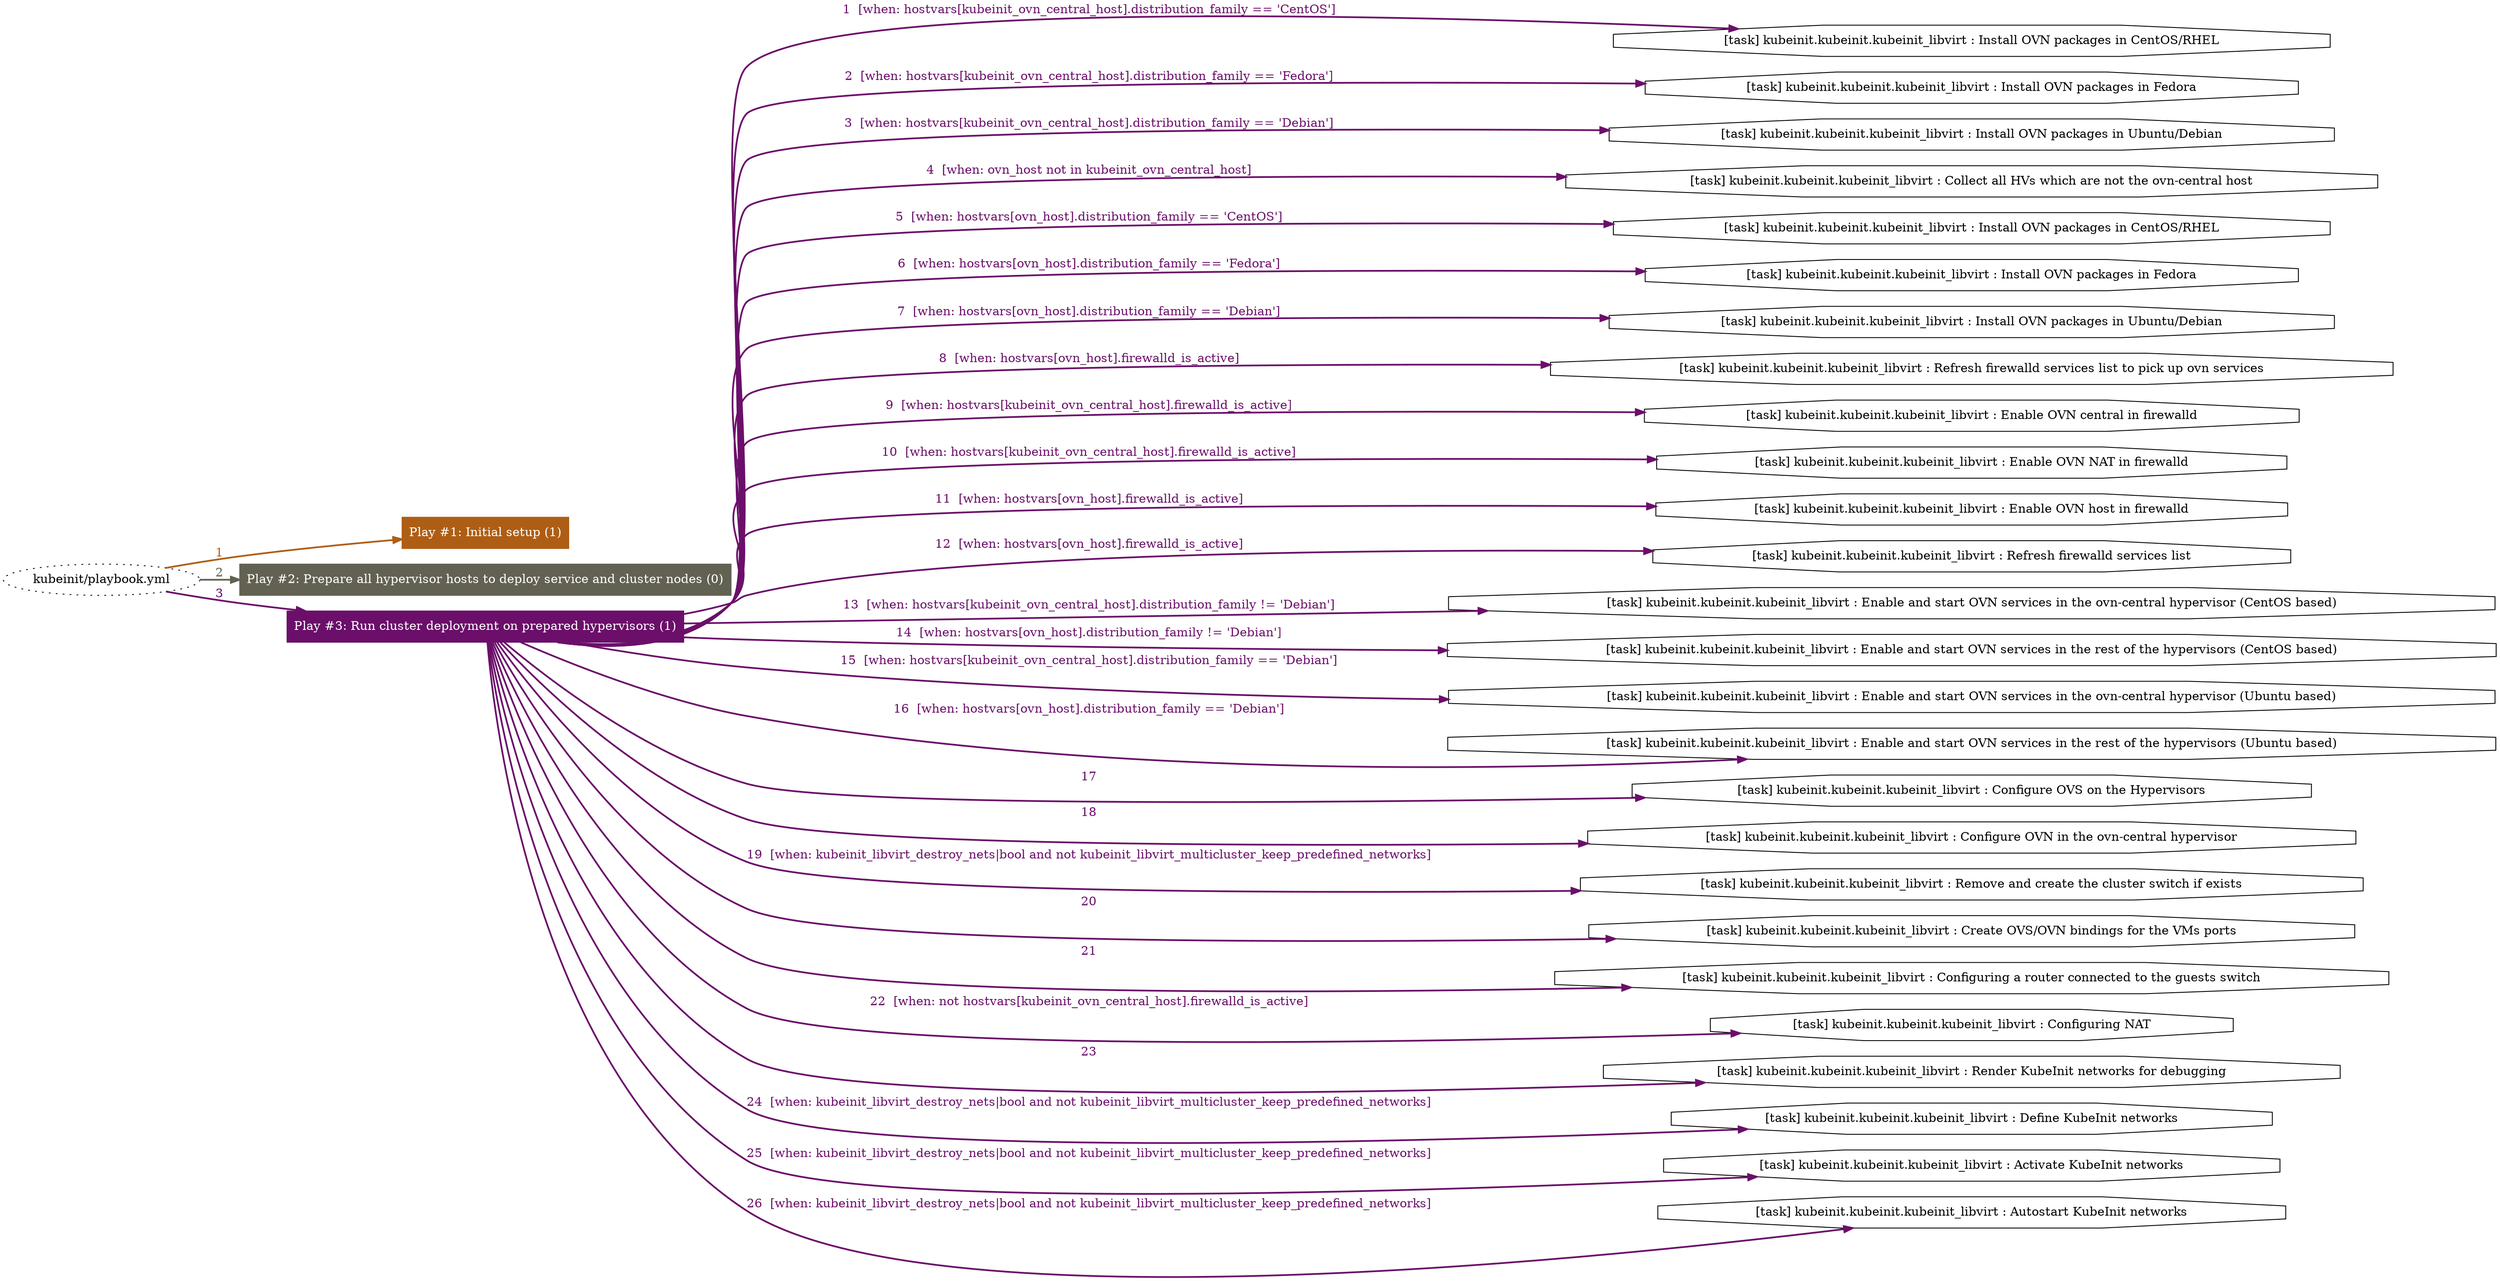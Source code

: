 digraph "kubeinit/playbook.yml "{
	graph [concentrate=true ordering=in rankdir=LR ratio=fill]
	edge [esep=5 sep=10]
	"kubeinit/playbook.yml" [id=root_node style=dotted]
	subgraph "Play #1: Initial setup (1) "{
		"Play #1: Initial setup (1)" [color="#ae5e14" fontcolor="#ffffff" id="play_04a50152-a50a-4193-b143-10f2e263b89c" shape=box style=filled tooltip=localhost]
		"kubeinit/playbook.yml" -> "Play #1: Initial setup (1)" [label=1 color="#ae5e14" fontcolor="#ae5e14" id="edge_376fb299-593a-497e-8254-fc97dae6e20c" style=bold]
	}
	subgraph "Play #2: Prepare all hypervisor hosts to deploy service and cluster nodes (0) "{
		"Play #2: Prepare all hypervisor hosts to deploy service and cluster nodes (0)" [color="#626152" fontcolor="#ffffff" id="play_a9449d1d-cc23-4a31-9bdf-ad55b259a56a" shape=box style=filled tooltip=""]
		"kubeinit/playbook.yml" -> "Play #2: Prepare all hypervisor hosts to deploy service and cluster nodes (0)" [label=2 color="#626152" fontcolor="#626152" id="edge_c7ce5e71-6a60-4d98-abc0-35ed4b1c2d65" style=bold]
	}
	subgraph "Play #3: Run cluster deployment on prepared hypervisors (1) "{
		"Play #3: Run cluster deployment on prepared hypervisors (1)" [color="#6b0f6a" fontcolor="#ffffff" id="play_1000b795-e952-40ee-b090-d14e233dec04" shape=box style=filled tooltip=localhost]
		"kubeinit/playbook.yml" -> "Play #3: Run cluster deployment on prepared hypervisors (1)" [label=3 color="#6b0f6a" fontcolor="#6b0f6a" id="edge_26c22780-6d86-430e-a4a4-ae30be3b0794" style=bold]
		"task_fcee594d-22d7-49d1-bb28-53bd2d4cd149" [label="[task] kubeinit.kubeinit.kubeinit_libvirt : Install OVN packages in CentOS/RHEL" id="task_fcee594d-22d7-49d1-bb28-53bd2d4cd149" shape=octagon tooltip="[task] kubeinit.kubeinit.kubeinit_libvirt : Install OVN packages in CentOS/RHEL"]
		"Play #3: Run cluster deployment on prepared hypervisors (1)" -> "task_fcee594d-22d7-49d1-bb28-53bd2d4cd149" [label="1  [when: hostvars[kubeinit_ovn_central_host].distribution_family == 'CentOS']" color="#6b0f6a" fontcolor="#6b0f6a" id="edge_ad048b6e-33b8-4a55-9625-0b9d3d156bd0" style=bold]
		"task_4e5a9bfb-889d-4f36-9391-da363902c776" [label="[task] kubeinit.kubeinit.kubeinit_libvirt : Install OVN packages in Fedora" id="task_4e5a9bfb-889d-4f36-9391-da363902c776" shape=octagon tooltip="[task] kubeinit.kubeinit.kubeinit_libvirt : Install OVN packages in Fedora"]
		"Play #3: Run cluster deployment on prepared hypervisors (1)" -> "task_4e5a9bfb-889d-4f36-9391-da363902c776" [label="2  [when: hostvars[kubeinit_ovn_central_host].distribution_family == 'Fedora']" color="#6b0f6a" fontcolor="#6b0f6a" id="edge_5ef069c5-4b12-45bb-9e43-b5a39cbf9ff4" style=bold]
		"task_3038bf7b-d0ce-4a8d-b80c-6c53677b2166" [label="[task] kubeinit.kubeinit.kubeinit_libvirt : Install OVN packages in Ubuntu/Debian" id="task_3038bf7b-d0ce-4a8d-b80c-6c53677b2166" shape=octagon tooltip="[task] kubeinit.kubeinit.kubeinit_libvirt : Install OVN packages in Ubuntu/Debian"]
		"Play #3: Run cluster deployment on prepared hypervisors (1)" -> "task_3038bf7b-d0ce-4a8d-b80c-6c53677b2166" [label="3  [when: hostvars[kubeinit_ovn_central_host].distribution_family == 'Debian']" color="#6b0f6a" fontcolor="#6b0f6a" id="edge_4c0eb93c-56b9-4fc7-b79f-d41d2e80fc76" style=bold]
		"task_b36def69-6349-4e31-972c-5aed793cf166" [label="[task] kubeinit.kubeinit.kubeinit_libvirt : Collect all HVs which are not the ovn-central host" id="task_b36def69-6349-4e31-972c-5aed793cf166" shape=octagon tooltip="[task] kubeinit.kubeinit.kubeinit_libvirt : Collect all HVs which are not the ovn-central host"]
		"Play #3: Run cluster deployment on prepared hypervisors (1)" -> "task_b36def69-6349-4e31-972c-5aed793cf166" [label="4  [when: ovn_host not in kubeinit_ovn_central_host]" color="#6b0f6a" fontcolor="#6b0f6a" id="edge_6095a851-cc2e-4312-8bc5-64e8de4385bb" style=bold]
		"task_3ef117f5-dfa1-4107-9278-f27cfeb058ce" [label="[task] kubeinit.kubeinit.kubeinit_libvirt : Install OVN packages in CentOS/RHEL" id="task_3ef117f5-dfa1-4107-9278-f27cfeb058ce" shape=octagon tooltip="[task] kubeinit.kubeinit.kubeinit_libvirt : Install OVN packages in CentOS/RHEL"]
		"Play #3: Run cluster deployment on prepared hypervisors (1)" -> "task_3ef117f5-dfa1-4107-9278-f27cfeb058ce" [label="5  [when: hostvars[ovn_host].distribution_family == 'CentOS']" color="#6b0f6a" fontcolor="#6b0f6a" id="edge_e31c4467-c3a4-499d-84ba-e9e6c8d5535f" style=bold]
		"task_e29d15a4-04fb-4fc4-9d83-a9f83aceff54" [label="[task] kubeinit.kubeinit.kubeinit_libvirt : Install OVN packages in Fedora" id="task_e29d15a4-04fb-4fc4-9d83-a9f83aceff54" shape=octagon tooltip="[task] kubeinit.kubeinit.kubeinit_libvirt : Install OVN packages in Fedora"]
		"Play #3: Run cluster deployment on prepared hypervisors (1)" -> "task_e29d15a4-04fb-4fc4-9d83-a9f83aceff54" [label="6  [when: hostvars[ovn_host].distribution_family == 'Fedora']" color="#6b0f6a" fontcolor="#6b0f6a" id="edge_d19dde7e-1208-4ec2-a1bc-e25822f67ce0" style=bold]
		"task_dceedddc-7f29-48da-9f28-7a94a31d6527" [label="[task] kubeinit.kubeinit.kubeinit_libvirt : Install OVN packages in Ubuntu/Debian" id="task_dceedddc-7f29-48da-9f28-7a94a31d6527" shape=octagon tooltip="[task] kubeinit.kubeinit.kubeinit_libvirt : Install OVN packages in Ubuntu/Debian"]
		"Play #3: Run cluster deployment on prepared hypervisors (1)" -> "task_dceedddc-7f29-48da-9f28-7a94a31d6527" [label="7  [when: hostvars[ovn_host].distribution_family == 'Debian']" color="#6b0f6a" fontcolor="#6b0f6a" id="edge_d0cbce69-d0e1-4ed9-9012-78e916bd76d2" style=bold]
		"task_5df20e88-14d4-46a1-a1e6-530ea2030249" [label="[task] kubeinit.kubeinit.kubeinit_libvirt : Refresh firewalld services list to pick up ovn services" id="task_5df20e88-14d4-46a1-a1e6-530ea2030249" shape=octagon tooltip="[task] kubeinit.kubeinit.kubeinit_libvirt : Refresh firewalld services list to pick up ovn services"]
		"Play #3: Run cluster deployment on prepared hypervisors (1)" -> "task_5df20e88-14d4-46a1-a1e6-530ea2030249" [label="8  [when: hostvars[ovn_host].firewalld_is_active]" color="#6b0f6a" fontcolor="#6b0f6a" id="edge_80d98d5d-9af0-4548-a079-26bc9c4027ba" style=bold]
		"task_fc795fb6-c2f0-45c6-b068-2fc9bd5e60e3" [label="[task] kubeinit.kubeinit.kubeinit_libvirt : Enable OVN central in firewalld" id="task_fc795fb6-c2f0-45c6-b068-2fc9bd5e60e3" shape=octagon tooltip="[task] kubeinit.kubeinit.kubeinit_libvirt : Enable OVN central in firewalld"]
		"Play #3: Run cluster deployment on prepared hypervisors (1)" -> "task_fc795fb6-c2f0-45c6-b068-2fc9bd5e60e3" [label="9  [when: hostvars[kubeinit_ovn_central_host].firewalld_is_active]" color="#6b0f6a" fontcolor="#6b0f6a" id="edge_d1f19206-3cec-4fbe-ac07-722b57e9e208" style=bold]
		"task_c6e4d5a8-75fd-4640-ab96-d39db20f209b" [label="[task] kubeinit.kubeinit.kubeinit_libvirt : Enable OVN NAT in firewalld" id="task_c6e4d5a8-75fd-4640-ab96-d39db20f209b" shape=octagon tooltip="[task] kubeinit.kubeinit.kubeinit_libvirt : Enable OVN NAT in firewalld"]
		"Play #3: Run cluster deployment on prepared hypervisors (1)" -> "task_c6e4d5a8-75fd-4640-ab96-d39db20f209b" [label="10  [when: hostvars[kubeinit_ovn_central_host].firewalld_is_active]" color="#6b0f6a" fontcolor="#6b0f6a" id="edge_80aadc93-2ae8-457c-868a-2436aefb7c87" style=bold]
		"task_578c6eab-43c5-435b-9eef-a73245ed5da2" [label="[task] kubeinit.kubeinit.kubeinit_libvirt : Enable OVN host in firewalld" id="task_578c6eab-43c5-435b-9eef-a73245ed5da2" shape=octagon tooltip="[task] kubeinit.kubeinit.kubeinit_libvirt : Enable OVN host in firewalld"]
		"Play #3: Run cluster deployment on prepared hypervisors (1)" -> "task_578c6eab-43c5-435b-9eef-a73245ed5da2" [label="11  [when: hostvars[ovn_host].firewalld_is_active]" color="#6b0f6a" fontcolor="#6b0f6a" id="edge_aaede6c8-f25e-40d1-b05e-160ad45be26c" style=bold]
		"task_fb6331b3-baa8-4e8c-aa18-0bb28e7a892e" [label="[task] kubeinit.kubeinit.kubeinit_libvirt : Refresh firewalld services list" id="task_fb6331b3-baa8-4e8c-aa18-0bb28e7a892e" shape=octagon tooltip="[task] kubeinit.kubeinit.kubeinit_libvirt : Refresh firewalld services list"]
		"Play #3: Run cluster deployment on prepared hypervisors (1)" -> "task_fb6331b3-baa8-4e8c-aa18-0bb28e7a892e" [label="12  [when: hostvars[ovn_host].firewalld_is_active]" color="#6b0f6a" fontcolor="#6b0f6a" id="edge_f3a6254f-583e-4512-9484-1320d95972c9" style=bold]
		"task_7ac1414d-d7d3-473e-9d53-4ee4e648a993" [label="[task] kubeinit.kubeinit.kubeinit_libvirt : Enable and start OVN services in the ovn-central hypervisor (CentOS based)" id="task_7ac1414d-d7d3-473e-9d53-4ee4e648a993" shape=octagon tooltip="[task] kubeinit.kubeinit.kubeinit_libvirt : Enable and start OVN services in the ovn-central hypervisor (CentOS based)"]
		"Play #3: Run cluster deployment on prepared hypervisors (1)" -> "task_7ac1414d-d7d3-473e-9d53-4ee4e648a993" [label="13  [when: hostvars[kubeinit_ovn_central_host].distribution_family != 'Debian']" color="#6b0f6a" fontcolor="#6b0f6a" id="edge_79625c4a-6972-4945-a6d8-0758ee691b9f" style=bold]
		"task_656cae50-2d32-4bbf-9eb0-eca16c6627c1" [label="[task] kubeinit.kubeinit.kubeinit_libvirt : Enable and start OVN services in the rest of the hypervisors (CentOS based)" id="task_656cae50-2d32-4bbf-9eb0-eca16c6627c1" shape=octagon tooltip="[task] kubeinit.kubeinit.kubeinit_libvirt : Enable and start OVN services in the rest of the hypervisors (CentOS based)"]
		"Play #3: Run cluster deployment on prepared hypervisors (1)" -> "task_656cae50-2d32-4bbf-9eb0-eca16c6627c1" [label="14  [when: hostvars[ovn_host].distribution_family != 'Debian']" color="#6b0f6a" fontcolor="#6b0f6a" id="edge_0c63057b-82ed-461c-9217-7c6f6d127d5b" style=bold]
		"task_8a07a4ae-cf8b-4ede-abf0-d2833c82420f" [label="[task] kubeinit.kubeinit.kubeinit_libvirt : Enable and start OVN services in the ovn-central hypervisor (Ubuntu based)" id="task_8a07a4ae-cf8b-4ede-abf0-d2833c82420f" shape=octagon tooltip="[task] kubeinit.kubeinit.kubeinit_libvirt : Enable and start OVN services in the ovn-central hypervisor (Ubuntu based)"]
		"Play #3: Run cluster deployment on prepared hypervisors (1)" -> "task_8a07a4ae-cf8b-4ede-abf0-d2833c82420f" [label="15  [when: hostvars[kubeinit_ovn_central_host].distribution_family == 'Debian']" color="#6b0f6a" fontcolor="#6b0f6a" id="edge_08a7ce5e-3402-4c02-ae01-e2034e7148d2" style=bold]
		"task_d6a40e31-9d19-4c26-a3f1-d7474c5177a9" [label="[task] kubeinit.kubeinit.kubeinit_libvirt : Enable and start OVN services in the rest of the hypervisors (Ubuntu based)" id="task_d6a40e31-9d19-4c26-a3f1-d7474c5177a9" shape=octagon tooltip="[task] kubeinit.kubeinit.kubeinit_libvirt : Enable and start OVN services in the rest of the hypervisors (Ubuntu based)"]
		"Play #3: Run cluster deployment on prepared hypervisors (1)" -> "task_d6a40e31-9d19-4c26-a3f1-d7474c5177a9" [label="16  [when: hostvars[ovn_host].distribution_family == 'Debian']" color="#6b0f6a" fontcolor="#6b0f6a" id="edge_aa478f09-f1ca-4a31-a41b-61a147f99b76" style=bold]
		"task_10c5e653-26d7-44c0-95a4-f94cd23fc90e" [label="[task] kubeinit.kubeinit.kubeinit_libvirt : Configure OVS on the Hypervisors" id="task_10c5e653-26d7-44c0-95a4-f94cd23fc90e" shape=octagon tooltip="[task] kubeinit.kubeinit.kubeinit_libvirt : Configure OVS on the Hypervisors"]
		"Play #3: Run cluster deployment on prepared hypervisors (1)" -> "task_10c5e653-26d7-44c0-95a4-f94cd23fc90e" [label=17 color="#6b0f6a" fontcolor="#6b0f6a" id="edge_55a39484-24c8-43ff-bb3e-0a67aed1a0f5" style=bold]
		"task_52e76086-e4a5-41de-ad78-f457d833aeeb" [label="[task] kubeinit.kubeinit.kubeinit_libvirt : Configure OVN in the ovn-central hypervisor" id="task_52e76086-e4a5-41de-ad78-f457d833aeeb" shape=octagon tooltip="[task] kubeinit.kubeinit.kubeinit_libvirt : Configure OVN in the ovn-central hypervisor"]
		"Play #3: Run cluster deployment on prepared hypervisors (1)" -> "task_52e76086-e4a5-41de-ad78-f457d833aeeb" [label=18 color="#6b0f6a" fontcolor="#6b0f6a" id="edge_4f196f22-9dd4-4813-b009-50e453c95cd9" style=bold]
		"task_6db73e6a-17f8-415d-8d1e-02474e46b6ae" [label="[task] kubeinit.kubeinit.kubeinit_libvirt : Remove and create the cluster switch if exists" id="task_6db73e6a-17f8-415d-8d1e-02474e46b6ae" shape=octagon tooltip="[task] kubeinit.kubeinit.kubeinit_libvirt : Remove and create the cluster switch if exists"]
		"Play #3: Run cluster deployment on prepared hypervisors (1)" -> "task_6db73e6a-17f8-415d-8d1e-02474e46b6ae" [label="19  [when: kubeinit_libvirt_destroy_nets|bool and not kubeinit_libvirt_multicluster_keep_predefined_networks]" color="#6b0f6a" fontcolor="#6b0f6a" id="edge_9fa291f7-bcd4-47f7-918b-171b39c2705f" style=bold]
		"task_bde72655-ae62-4402-872a-69cfa4c6b864" [label="[task] kubeinit.kubeinit.kubeinit_libvirt : Create OVS/OVN bindings for the VMs ports" id="task_bde72655-ae62-4402-872a-69cfa4c6b864" shape=octagon tooltip="[task] kubeinit.kubeinit.kubeinit_libvirt : Create OVS/OVN bindings for the VMs ports"]
		"Play #3: Run cluster deployment on prepared hypervisors (1)" -> "task_bde72655-ae62-4402-872a-69cfa4c6b864" [label=20 color="#6b0f6a" fontcolor="#6b0f6a" id="edge_79fc5979-ac54-4665-8fb8-3ab122640b00" style=bold]
		"task_dcbe3d11-9536-4e4a-9855-52264d1bfc03" [label="[task] kubeinit.kubeinit.kubeinit_libvirt : Configuring a router connected to the guests switch" id="task_dcbe3d11-9536-4e4a-9855-52264d1bfc03" shape=octagon tooltip="[task] kubeinit.kubeinit.kubeinit_libvirt : Configuring a router connected to the guests switch"]
		"Play #3: Run cluster deployment on prepared hypervisors (1)" -> "task_dcbe3d11-9536-4e4a-9855-52264d1bfc03" [label=21 color="#6b0f6a" fontcolor="#6b0f6a" id="edge_51dbdeb1-e68b-45a1-9ac0-a6d9a21c291d" style=bold]
		"task_8263aa5c-1005-4d17-8eb5-57501526cdb0" [label="[task] kubeinit.kubeinit.kubeinit_libvirt : Configuring NAT" id="task_8263aa5c-1005-4d17-8eb5-57501526cdb0" shape=octagon tooltip="[task] kubeinit.kubeinit.kubeinit_libvirt : Configuring NAT"]
		"Play #3: Run cluster deployment on prepared hypervisors (1)" -> "task_8263aa5c-1005-4d17-8eb5-57501526cdb0" [label="22  [when: not hostvars[kubeinit_ovn_central_host].firewalld_is_active]" color="#6b0f6a" fontcolor="#6b0f6a" id="edge_27a61522-cd7c-4985-8aa2-6f17a45792c2" style=bold]
		"task_a7a80d46-cd53-4b5a-85bd-12a1c4011362" [label="[task] kubeinit.kubeinit.kubeinit_libvirt : Render KubeInit networks for debugging" id="task_a7a80d46-cd53-4b5a-85bd-12a1c4011362" shape=octagon tooltip="[task] kubeinit.kubeinit.kubeinit_libvirt : Render KubeInit networks for debugging"]
		"Play #3: Run cluster deployment on prepared hypervisors (1)" -> "task_a7a80d46-cd53-4b5a-85bd-12a1c4011362" [label=23 color="#6b0f6a" fontcolor="#6b0f6a" id="edge_89f4b4d8-7cde-4eb4-96cf-ec77fde5fbee" style=bold]
		"task_18367500-139b-4a30-99f3-15030ee98239" [label="[task] kubeinit.kubeinit.kubeinit_libvirt : Define KubeInit networks" id="task_18367500-139b-4a30-99f3-15030ee98239" shape=octagon tooltip="[task] kubeinit.kubeinit.kubeinit_libvirt : Define KubeInit networks"]
		"Play #3: Run cluster deployment on prepared hypervisors (1)" -> "task_18367500-139b-4a30-99f3-15030ee98239" [label="24  [when: kubeinit_libvirt_destroy_nets|bool and not kubeinit_libvirt_multicluster_keep_predefined_networks]" color="#6b0f6a" fontcolor="#6b0f6a" id="edge_bab088c6-0a3c-48df-8c5b-0dca89ad644b" style=bold]
		"task_46c456ed-8aa0-4c2a-9bf1-3ee456f012b6" [label="[task] kubeinit.kubeinit.kubeinit_libvirt : Activate KubeInit networks" id="task_46c456ed-8aa0-4c2a-9bf1-3ee456f012b6" shape=octagon tooltip="[task] kubeinit.kubeinit.kubeinit_libvirt : Activate KubeInit networks"]
		"Play #3: Run cluster deployment on prepared hypervisors (1)" -> "task_46c456ed-8aa0-4c2a-9bf1-3ee456f012b6" [label="25  [when: kubeinit_libvirt_destroy_nets|bool and not kubeinit_libvirt_multicluster_keep_predefined_networks]" color="#6b0f6a" fontcolor="#6b0f6a" id="edge_52760e38-b56a-47ec-9a2c-1fb9090e4d7c" style=bold]
		"task_800fdb16-7c76-43a3-882b-ff961d43db70" [label="[task] kubeinit.kubeinit.kubeinit_libvirt : Autostart KubeInit networks" id="task_800fdb16-7c76-43a3-882b-ff961d43db70" shape=octagon tooltip="[task] kubeinit.kubeinit.kubeinit_libvirt : Autostart KubeInit networks"]
		"Play #3: Run cluster deployment on prepared hypervisors (1)" -> "task_800fdb16-7c76-43a3-882b-ff961d43db70" [label="26  [when: kubeinit_libvirt_destroy_nets|bool and not kubeinit_libvirt_multicluster_keep_predefined_networks]" color="#6b0f6a" fontcolor="#6b0f6a" id="edge_2fa4f805-ff79-4381-a1c9-2623528e42bb" style=bold]
	}
}
